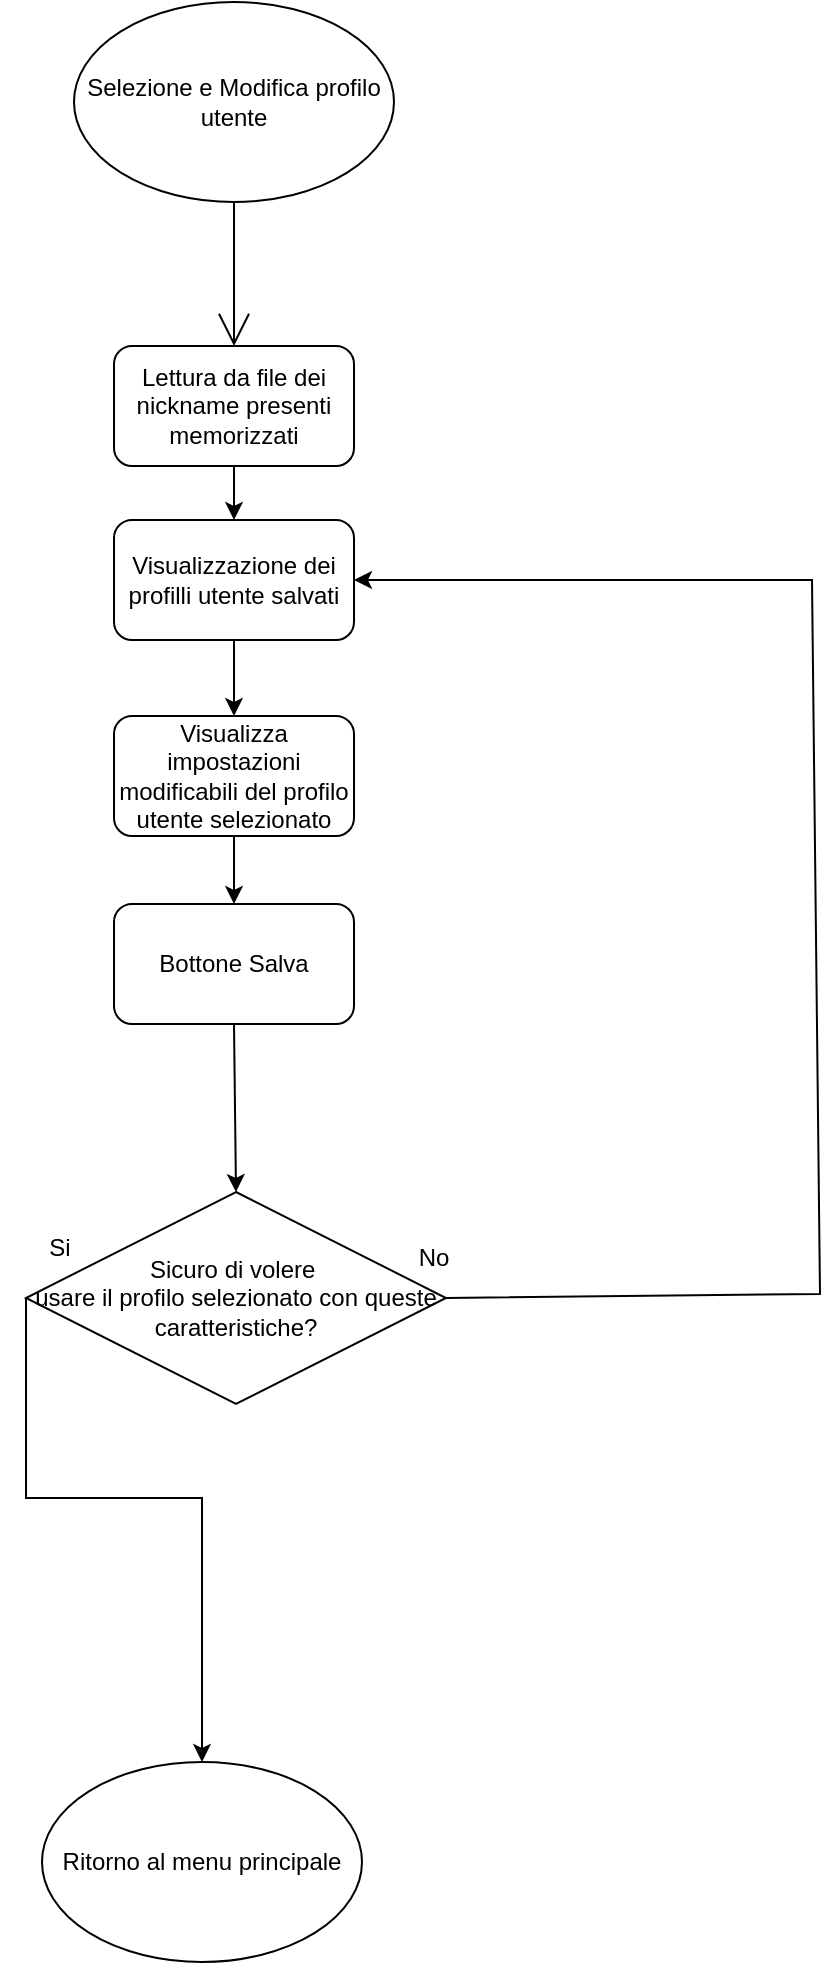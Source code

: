 <mxfile version="18.0.4" type="device"><diagram id="NWWPmYmxUIyY0qUSjtRS" name="Page-1"><mxGraphModel dx="336" dy="1029" grid="0" gridSize="10" guides="1" tooltips="1" connect="1" arrows="1" fold="1" page="0" pageScale="1" pageWidth="827" pageHeight="1169" math="0" shadow="0"><root><mxCell id="0"/><mxCell id="1" parent="0"/><mxCell id="93zQR50MocHav7xVQxxG-4" value="" style="edgeStyle=none;curved=1;rounded=0;orthogonalLoop=1;jettySize=auto;html=1;endArrow=open;startSize=14;endSize=14;sourcePerimeterSpacing=8;targetPerimeterSpacing=8;entryX=0.5;entryY=0;entryDx=0;entryDy=0;exitX=0.5;exitY=1;exitDx=0;exitDy=0;" parent="1" source="93zQR50MocHav7xVQxxG-3" target="YV07YY_jK_AzBj4SFD1v-1" edge="1"><mxGeometry relative="1" as="geometry"><mxPoint x="212" y="157" as="targetPoint"/></mxGeometry></mxCell><mxCell id="93zQR50MocHav7xVQxxG-3" value="Selezione e Modifica profilo utente" style="ellipse;whiteSpace=wrap;html=1;hachureGap=4;" parent="1" vertex="1"><mxGeometry x="132" y="-11" width="160" height="100" as="geometry"/></mxCell><mxCell id="qMOc94WAQccJYfBzVjtq-20" value="Ritorno al menu principale" style="ellipse;whiteSpace=wrap;html=1;hachureGap=4;fontSize=12;" parent="1" vertex="1"><mxGeometry x="116" y="869" width="160" height="100" as="geometry"/></mxCell><mxCell id="YV07YY_jK_AzBj4SFD1v-1" value="Lettura da file dei nickname presenti memorizzati" style="rounded=1;whiteSpace=wrap;html=1;" parent="1" vertex="1"><mxGeometry x="152.0" y="161" width="120" height="60" as="geometry"/></mxCell><mxCell id="YV07YY_jK_AzBj4SFD1v-12" value="Sicuro di volere&amp;nbsp;&lt;br&gt;usare il profilo selezionato con queste caratteristiche?" style="rhombus;whiteSpace=wrap;html=1;" parent="1" vertex="1"><mxGeometry x="108" y="584" width="210" height="106" as="geometry"/></mxCell><mxCell id="YV07YY_jK_AzBj4SFD1v-17" value="" style="endArrow=classic;html=1;rounded=0;exitX=0;exitY=0.5;exitDx=0;exitDy=0;entryX=0.5;entryY=0;entryDx=0;entryDy=0;" parent="1" source="YV07YY_jK_AzBj4SFD1v-12" target="qMOc94WAQccJYfBzVjtq-20" edge="1"><mxGeometry width="50" height="50" relative="1" as="geometry"><mxPoint x="199" y="791" as="sourcePoint"/><mxPoint x="249" y="741" as="targetPoint"/><Array as="points"><mxPoint x="108" y="737"/><mxPoint x="196" y="737"/></Array></mxGeometry></mxCell><mxCell id="YV07YY_jK_AzBj4SFD1v-18" value="" style="endArrow=classic;html=1;rounded=0;exitX=1;exitY=0.5;exitDx=0;exitDy=0;entryX=1;entryY=0.5;entryDx=0;entryDy=0;" parent="1" source="YV07YY_jK_AzBj4SFD1v-12" target="hbHJOtMQQmCcWsHsuPFk-1" edge="1"><mxGeometry width="50" height="50" relative="1" as="geometry"><mxPoint x="199" y="588" as="sourcePoint"/><mxPoint x="249" y="538" as="targetPoint"/><Array as="points"><mxPoint x="505" y="635"/><mxPoint x="501" y="278"/></Array></mxGeometry></mxCell><mxCell id="oxGUHx4RKEq9e71K97Rk-7" value="Si" style="text;html=1;strokeColor=none;fillColor=none;align=center;verticalAlign=middle;whiteSpace=wrap;rounded=0;" parent="1" vertex="1"><mxGeometry x="95" y="597" width="60" height="30" as="geometry"/></mxCell><mxCell id="oxGUHx4RKEq9e71K97Rk-8" value="No" style="text;html=1;strokeColor=none;fillColor=none;align=center;verticalAlign=middle;whiteSpace=wrap;rounded=0;" parent="1" vertex="1"><mxGeometry x="282" y="602" width="60" height="30" as="geometry"/></mxCell><mxCell id="hbHJOtMQQmCcWsHsuPFk-1" value="Visualizzazione dei profilli utente salvati" style="rounded=1;whiteSpace=wrap;html=1;" vertex="1" parent="1"><mxGeometry x="152" y="248" width="120" height="60" as="geometry"/></mxCell><mxCell id="hbHJOtMQQmCcWsHsuPFk-2" value="Visualizza impostazioni modificabili del profilo utente selezionato" style="rounded=1;whiteSpace=wrap;html=1;" vertex="1" parent="1"><mxGeometry x="152" y="346" width="120" height="60" as="geometry"/></mxCell><mxCell id="hbHJOtMQQmCcWsHsuPFk-3" value="" style="endArrow=classic;html=1;rounded=0;exitX=0.5;exitY=1;exitDx=0;exitDy=0;" edge="1" parent="1" source="hbHJOtMQQmCcWsHsuPFk-2" target="hbHJOtMQQmCcWsHsuPFk-4"><mxGeometry width="50" height="50" relative="1" as="geometry"><mxPoint x="116" y="468" as="sourcePoint"/><mxPoint x="166" y="418" as="targetPoint"/></mxGeometry></mxCell><mxCell id="hbHJOtMQQmCcWsHsuPFk-4" value="Bottone Salva" style="rounded=1;whiteSpace=wrap;html=1;" vertex="1" parent="1"><mxGeometry x="152" y="440" width="120" height="60" as="geometry"/></mxCell><mxCell id="hbHJOtMQQmCcWsHsuPFk-6" value="" style="endArrow=classic;html=1;rounded=0;exitX=0.5;exitY=1;exitDx=0;exitDy=0;entryX=0.5;entryY=0;entryDx=0;entryDy=0;" edge="1" parent="1" source="hbHJOtMQQmCcWsHsuPFk-4" target="YV07YY_jK_AzBj4SFD1v-12"><mxGeometry width="50" height="50" relative="1" as="geometry"><mxPoint x="92" y="528" as="sourcePoint"/><mxPoint x="142" y="478" as="targetPoint"/></mxGeometry></mxCell><mxCell id="hbHJOtMQQmCcWsHsuPFk-7" value="" style="endArrow=classic;html=1;rounded=0;exitX=0.5;exitY=1;exitDx=0;exitDy=0;entryX=0.5;entryY=0;entryDx=0;entryDy=0;" edge="1" parent="1" source="YV07YY_jK_AzBj4SFD1v-1" target="hbHJOtMQQmCcWsHsuPFk-1"><mxGeometry width="50" height="50" relative="1" as="geometry"><mxPoint x="206" y="355" as="sourcePoint"/><mxPoint x="256" y="305" as="targetPoint"/></mxGeometry></mxCell><mxCell id="hbHJOtMQQmCcWsHsuPFk-8" value="" style="endArrow=classic;html=1;rounded=0;exitX=0.5;exitY=1;exitDx=0;exitDy=0;entryX=0.5;entryY=0;entryDx=0;entryDy=0;" edge="1" parent="1" source="hbHJOtMQQmCcWsHsuPFk-1" target="hbHJOtMQQmCcWsHsuPFk-2"><mxGeometry width="50" height="50" relative="1" as="geometry"><mxPoint x="206" y="355" as="sourcePoint"/><mxPoint x="256" y="305" as="targetPoint"/></mxGeometry></mxCell></root></mxGraphModel></diagram></mxfile>